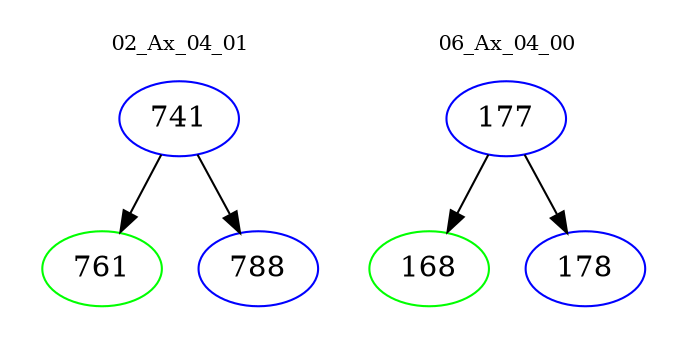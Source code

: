 digraph{
subgraph cluster_0 {
color = white
label = "02_Ax_04_01";
fontsize=10;
T0_741 [label="741", color="blue"]
T0_741 -> T0_761 [color="black"]
T0_761 [label="761", color="green"]
T0_741 -> T0_788 [color="black"]
T0_788 [label="788", color="blue"]
}
subgraph cluster_1 {
color = white
label = "06_Ax_04_00";
fontsize=10;
T1_177 [label="177", color="blue"]
T1_177 -> T1_168 [color="black"]
T1_168 [label="168", color="green"]
T1_177 -> T1_178 [color="black"]
T1_178 [label="178", color="blue"]
}
}

